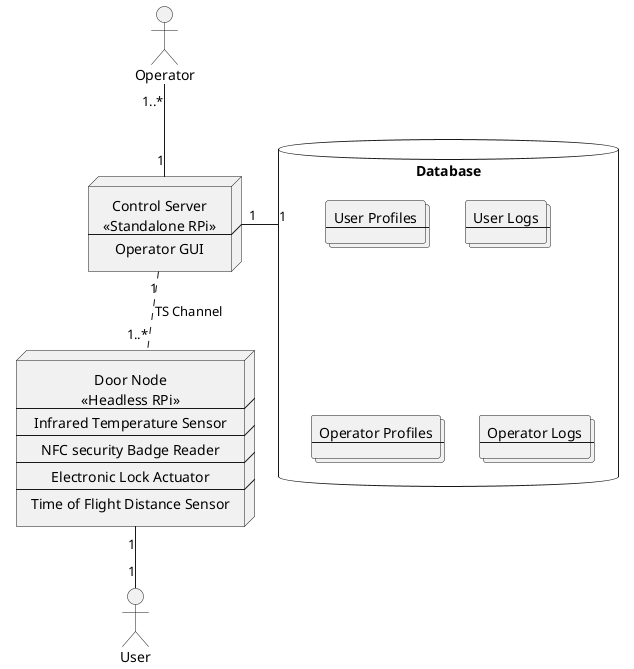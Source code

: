 @startuml

skinparam defaultTextAlignment center

actor Operator
node admin_interface [
Control Server
<<Standalone RPi>>
--
Operator GUI
]
Operator "1..*" -- "1" admin_interface

database Database {
    collections user [
    User Profiles
    --
    ]
    collections userlogs [
    User Logs
    --
    ]
    collections operator [
    Operator Profiles
    --
    ]
    collections operatorlogs [
    Operator Logs
    --
    ]
}

admin_interface "1" -r- "1" Database


node door [
Door Node
<<Headless RPi>>
--
Infrared Temperature Sensor
--
NFC security Badge Reader
--
Electronic Lock Actuator
--
Time of Flight Distance Sensor
]

actor User

door "1" -- "1" User
admin_interface "1" .. "1..*" door : TS Channel


@enduml
